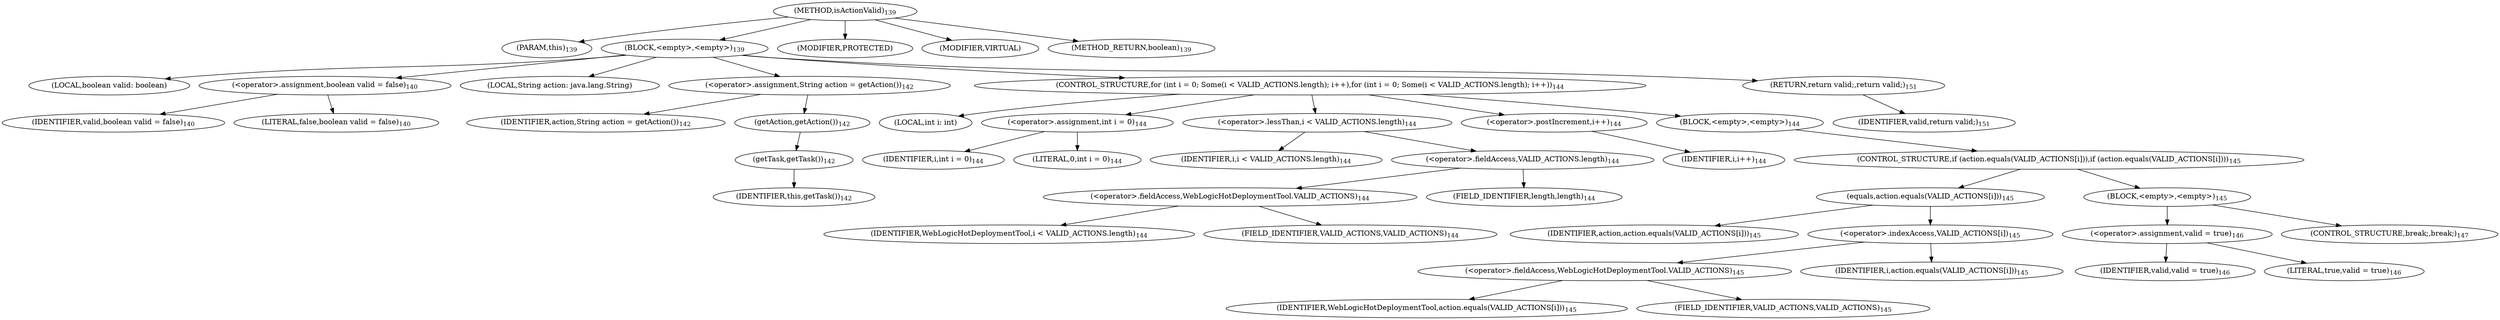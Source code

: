 digraph "isActionValid" {  
"255" [label = <(METHOD,isActionValid)<SUB>139</SUB>> ]
"19" [label = <(PARAM,this)<SUB>139</SUB>> ]
"256" [label = <(BLOCK,&lt;empty&gt;,&lt;empty&gt;)<SUB>139</SUB>> ]
"257" [label = <(LOCAL,boolean valid: boolean)> ]
"258" [label = <(&lt;operator&gt;.assignment,boolean valid = false)<SUB>140</SUB>> ]
"259" [label = <(IDENTIFIER,valid,boolean valid = false)<SUB>140</SUB>> ]
"260" [label = <(LITERAL,false,boolean valid = false)<SUB>140</SUB>> ]
"261" [label = <(LOCAL,String action: java.lang.String)> ]
"262" [label = <(&lt;operator&gt;.assignment,String action = getAction())<SUB>142</SUB>> ]
"263" [label = <(IDENTIFIER,action,String action = getAction())<SUB>142</SUB>> ]
"264" [label = <(getAction,getAction())<SUB>142</SUB>> ]
"265" [label = <(getTask,getTask())<SUB>142</SUB>> ]
"18" [label = <(IDENTIFIER,this,getTask())<SUB>142</SUB>> ]
"266" [label = <(CONTROL_STRUCTURE,for (int i = 0; Some(i &lt; VALID_ACTIONS.length); i++),for (int i = 0; Some(i &lt; VALID_ACTIONS.length); i++))<SUB>144</SUB>> ]
"267" [label = <(LOCAL,int i: int)> ]
"268" [label = <(&lt;operator&gt;.assignment,int i = 0)<SUB>144</SUB>> ]
"269" [label = <(IDENTIFIER,i,int i = 0)<SUB>144</SUB>> ]
"270" [label = <(LITERAL,0,int i = 0)<SUB>144</SUB>> ]
"271" [label = <(&lt;operator&gt;.lessThan,i &lt; VALID_ACTIONS.length)<SUB>144</SUB>> ]
"272" [label = <(IDENTIFIER,i,i &lt; VALID_ACTIONS.length)<SUB>144</SUB>> ]
"273" [label = <(&lt;operator&gt;.fieldAccess,VALID_ACTIONS.length)<SUB>144</SUB>> ]
"274" [label = <(&lt;operator&gt;.fieldAccess,WebLogicHotDeploymentTool.VALID_ACTIONS)<SUB>144</SUB>> ]
"275" [label = <(IDENTIFIER,WebLogicHotDeploymentTool,i &lt; VALID_ACTIONS.length)<SUB>144</SUB>> ]
"276" [label = <(FIELD_IDENTIFIER,VALID_ACTIONS,VALID_ACTIONS)<SUB>144</SUB>> ]
"277" [label = <(FIELD_IDENTIFIER,length,length)<SUB>144</SUB>> ]
"278" [label = <(&lt;operator&gt;.postIncrement,i++)<SUB>144</SUB>> ]
"279" [label = <(IDENTIFIER,i,i++)<SUB>144</SUB>> ]
"280" [label = <(BLOCK,&lt;empty&gt;,&lt;empty&gt;)<SUB>144</SUB>> ]
"281" [label = <(CONTROL_STRUCTURE,if (action.equals(VALID_ACTIONS[i])),if (action.equals(VALID_ACTIONS[i])))<SUB>145</SUB>> ]
"282" [label = <(equals,action.equals(VALID_ACTIONS[i]))<SUB>145</SUB>> ]
"283" [label = <(IDENTIFIER,action,action.equals(VALID_ACTIONS[i]))<SUB>145</SUB>> ]
"284" [label = <(&lt;operator&gt;.indexAccess,VALID_ACTIONS[i])<SUB>145</SUB>> ]
"285" [label = <(&lt;operator&gt;.fieldAccess,WebLogicHotDeploymentTool.VALID_ACTIONS)<SUB>145</SUB>> ]
"286" [label = <(IDENTIFIER,WebLogicHotDeploymentTool,action.equals(VALID_ACTIONS[i]))<SUB>145</SUB>> ]
"287" [label = <(FIELD_IDENTIFIER,VALID_ACTIONS,VALID_ACTIONS)<SUB>145</SUB>> ]
"288" [label = <(IDENTIFIER,i,action.equals(VALID_ACTIONS[i]))<SUB>145</SUB>> ]
"289" [label = <(BLOCK,&lt;empty&gt;,&lt;empty&gt;)<SUB>145</SUB>> ]
"290" [label = <(&lt;operator&gt;.assignment,valid = true)<SUB>146</SUB>> ]
"291" [label = <(IDENTIFIER,valid,valid = true)<SUB>146</SUB>> ]
"292" [label = <(LITERAL,true,valid = true)<SUB>146</SUB>> ]
"293" [label = <(CONTROL_STRUCTURE,break;,break;)<SUB>147</SUB>> ]
"294" [label = <(RETURN,return valid;,return valid;)<SUB>151</SUB>> ]
"295" [label = <(IDENTIFIER,valid,return valid;)<SUB>151</SUB>> ]
"296" [label = <(MODIFIER,PROTECTED)> ]
"297" [label = <(MODIFIER,VIRTUAL)> ]
"298" [label = <(METHOD_RETURN,boolean)<SUB>139</SUB>> ]
  "255" -> "19" 
  "255" -> "256" 
  "255" -> "296" 
  "255" -> "297" 
  "255" -> "298" 
  "256" -> "257" 
  "256" -> "258" 
  "256" -> "261" 
  "256" -> "262" 
  "256" -> "266" 
  "256" -> "294" 
  "258" -> "259" 
  "258" -> "260" 
  "262" -> "263" 
  "262" -> "264" 
  "264" -> "265" 
  "265" -> "18" 
  "266" -> "267" 
  "266" -> "268" 
  "266" -> "271" 
  "266" -> "278" 
  "266" -> "280" 
  "268" -> "269" 
  "268" -> "270" 
  "271" -> "272" 
  "271" -> "273" 
  "273" -> "274" 
  "273" -> "277" 
  "274" -> "275" 
  "274" -> "276" 
  "278" -> "279" 
  "280" -> "281" 
  "281" -> "282" 
  "281" -> "289" 
  "282" -> "283" 
  "282" -> "284" 
  "284" -> "285" 
  "284" -> "288" 
  "285" -> "286" 
  "285" -> "287" 
  "289" -> "290" 
  "289" -> "293" 
  "290" -> "291" 
  "290" -> "292" 
  "294" -> "295" 
}
